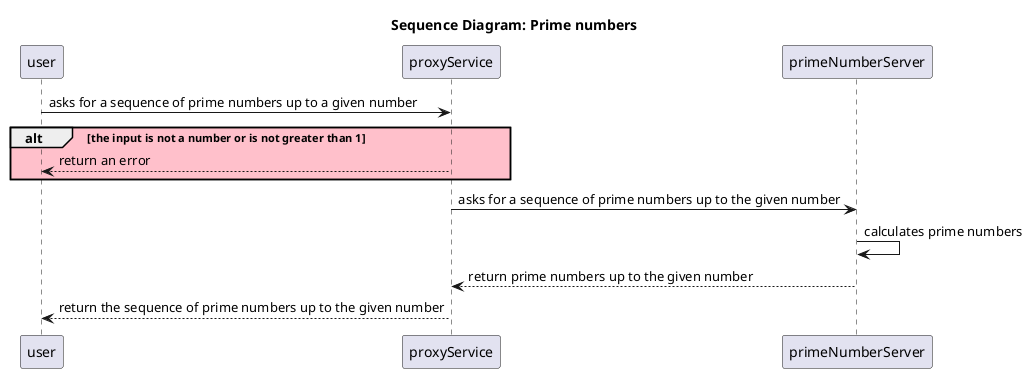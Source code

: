 @startuml
title Sequence Diagram: Prime numbers

user->proxyService: asks for a sequence of prime numbers up to a given number
alt #pink the input is not a number or is not greater than 1
proxyService-->user: return an error
end
proxyService->primeNumberServer: asks for a sequence of prime numbers up to the given number
primeNumberServer->primeNumberServer: calculates prime numbers
primeNumberServer-->proxyService: return prime numbers up to the given number
proxyService-->user: return the sequence of prime numbers up to the given number
@enduml